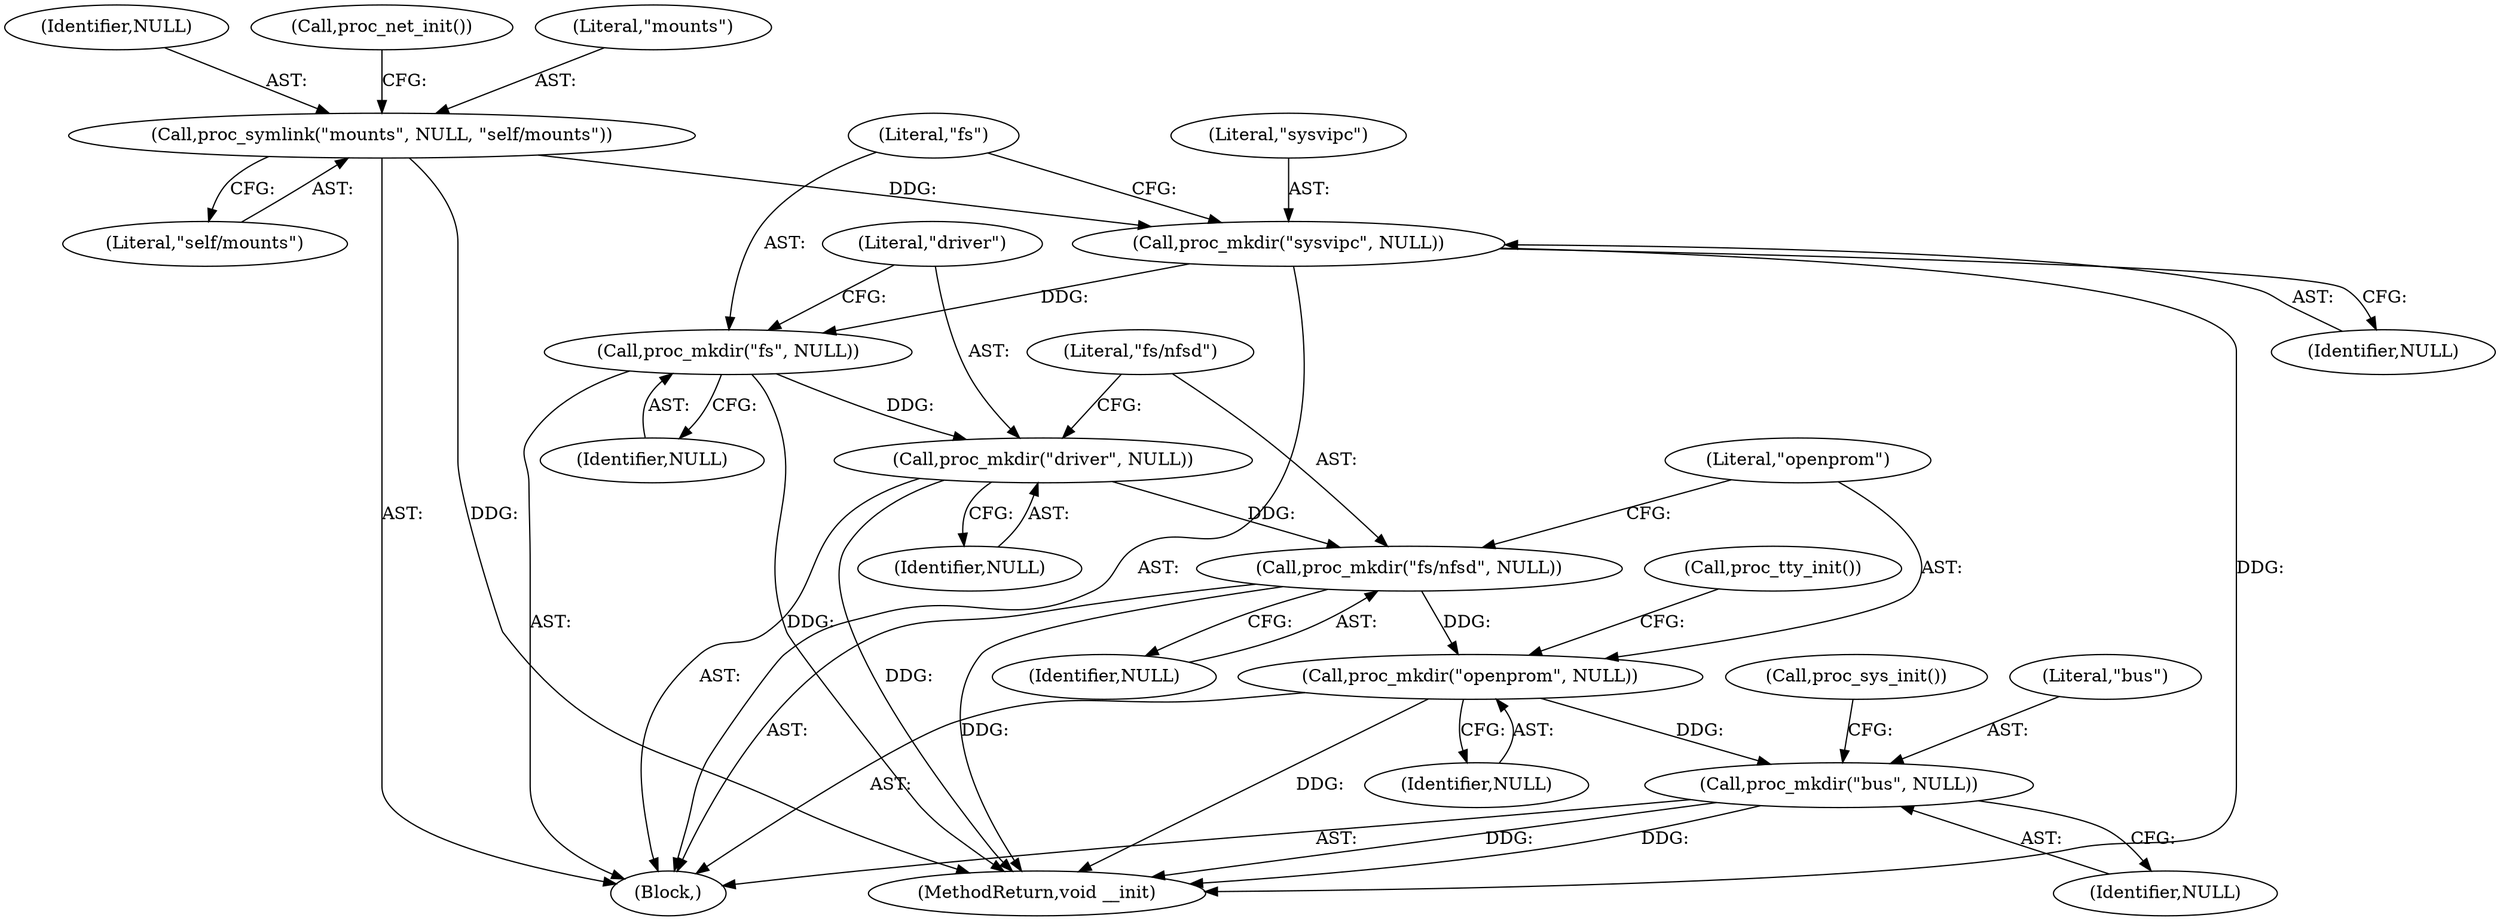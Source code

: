 digraph "0_linux_905ad269c55fc62bee3da29f7b1d1efeba8aa1e1_0@API" {
"1000144" [label="(Call,proc_mkdir(\"fs\", NULL))"];
"1000141" [label="(Call,proc_mkdir(\"sysvipc\", NULL))"];
"1000136" [label="(Call,proc_symlink(\"mounts\", NULL, \"self/mounts\"))"];
"1000147" [label="(Call,proc_mkdir(\"driver\", NULL))"];
"1000150" [label="(Call,proc_mkdir(\"fs/nfsd\", NULL))"];
"1000153" [label="(Call,proc_mkdir(\"openprom\", NULL))"];
"1000158" [label="(Call,proc_mkdir(\"bus\", NULL))"];
"1000160" [label="(Identifier,NULL)"];
"1000138" [label="(Identifier,NULL)"];
"1000104" [label="(Block,)"];
"1000153" [label="(Call,proc_mkdir(\"openprom\", NULL))"];
"1000151" [label="(Literal,\"fs/nfsd\")"];
"1000147" [label="(Call,proc_mkdir(\"driver\", NULL))"];
"1000148" [label="(Literal,\"driver\")"];
"1000158" [label="(Call,proc_mkdir(\"bus\", NULL))"];
"1000145" [label="(Literal,\"fs\")"];
"1000146" [label="(Identifier,NULL)"];
"1000140" [label="(Call,proc_net_init())"];
"1000162" [label="(MethodReturn,void __init)"];
"1000137" [label="(Literal,\"mounts\")"];
"1000161" [label="(Call,proc_sys_init())"];
"1000150" [label="(Call,proc_mkdir(\"fs/nfsd\", NULL))"];
"1000156" [label="(Call,proc_tty_init())"];
"1000136" [label="(Call,proc_symlink(\"mounts\", NULL, \"self/mounts\"))"];
"1000149" [label="(Identifier,NULL)"];
"1000144" [label="(Call,proc_mkdir(\"fs\", NULL))"];
"1000142" [label="(Literal,\"sysvipc\")"];
"1000139" [label="(Literal,\"self/mounts\")"];
"1000159" [label="(Literal,\"bus\")"];
"1000154" [label="(Literal,\"openprom\")"];
"1000155" [label="(Identifier,NULL)"];
"1000141" [label="(Call,proc_mkdir(\"sysvipc\", NULL))"];
"1000152" [label="(Identifier,NULL)"];
"1000143" [label="(Identifier,NULL)"];
"1000144" -> "1000104"  [label="AST: "];
"1000144" -> "1000146"  [label="CFG: "];
"1000145" -> "1000144"  [label="AST: "];
"1000146" -> "1000144"  [label="AST: "];
"1000148" -> "1000144"  [label="CFG: "];
"1000144" -> "1000162"  [label="DDG: "];
"1000141" -> "1000144"  [label="DDG: "];
"1000144" -> "1000147"  [label="DDG: "];
"1000141" -> "1000104"  [label="AST: "];
"1000141" -> "1000143"  [label="CFG: "];
"1000142" -> "1000141"  [label="AST: "];
"1000143" -> "1000141"  [label="AST: "];
"1000145" -> "1000141"  [label="CFG: "];
"1000141" -> "1000162"  [label="DDG: "];
"1000136" -> "1000141"  [label="DDG: "];
"1000136" -> "1000104"  [label="AST: "];
"1000136" -> "1000139"  [label="CFG: "];
"1000137" -> "1000136"  [label="AST: "];
"1000138" -> "1000136"  [label="AST: "];
"1000139" -> "1000136"  [label="AST: "];
"1000140" -> "1000136"  [label="CFG: "];
"1000136" -> "1000162"  [label="DDG: "];
"1000147" -> "1000104"  [label="AST: "];
"1000147" -> "1000149"  [label="CFG: "];
"1000148" -> "1000147"  [label="AST: "];
"1000149" -> "1000147"  [label="AST: "];
"1000151" -> "1000147"  [label="CFG: "];
"1000147" -> "1000162"  [label="DDG: "];
"1000147" -> "1000150"  [label="DDG: "];
"1000150" -> "1000104"  [label="AST: "];
"1000150" -> "1000152"  [label="CFG: "];
"1000151" -> "1000150"  [label="AST: "];
"1000152" -> "1000150"  [label="AST: "];
"1000154" -> "1000150"  [label="CFG: "];
"1000150" -> "1000162"  [label="DDG: "];
"1000150" -> "1000153"  [label="DDG: "];
"1000153" -> "1000104"  [label="AST: "];
"1000153" -> "1000155"  [label="CFG: "];
"1000154" -> "1000153"  [label="AST: "];
"1000155" -> "1000153"  [label="AST: "];
"1000156" -> "1000153"  [label="CFG: "];
"1000153" -> "1000162"  [label="DDG: "];
"1000153" -> "1000158"  [label="DDG: "];
"1000158" -> "1000104"  [label="AST: "];
"1000158" -> "1000160"  [label="CFG: "];
"1000159" -> "1000158"  [label="AST: "];
"1000160" -> "1000158"  [label="AST: "];
"1000161" -> "1000158"  [label="CFG: "];
"1000158" -> "1000162"  [label="DDG: "];
"1000158" -> "1000162"  [label="DDG: "];
}
